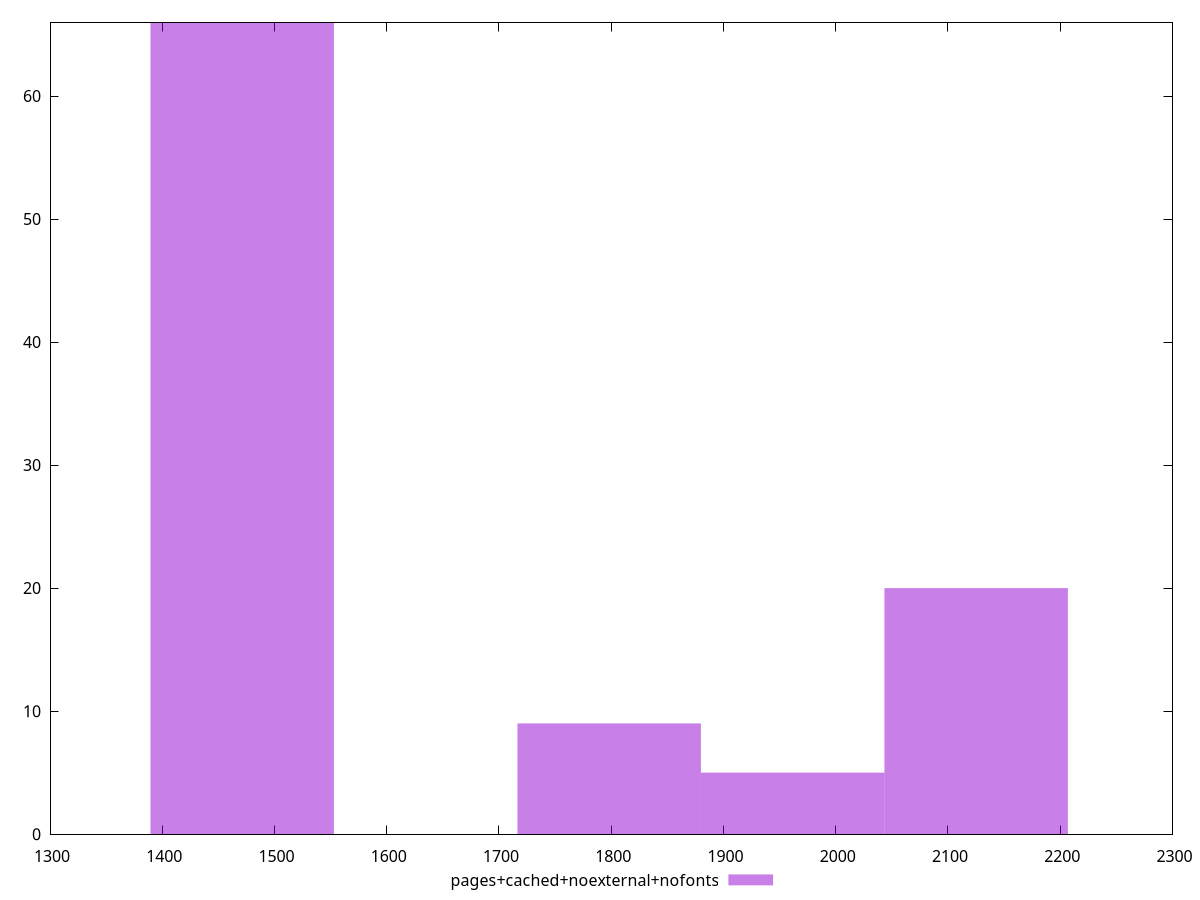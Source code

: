 $_pagesCachedNoexternalNofonts <<EOF
1471.2175049007215 66
1798.154728211993 9
1961.6233398676286 5
2125.0919515232645 20
EOF
set key outside below
set terminal pngcairo
set output "report_00006_2020-11-02T20-21-41.718Z/first-contentful-paint/pages+cached+noexternal+nofonts//raw_hist.png"
set yrange [0:66]
set boxwidth 163.46861165563573
set style fill transparent solid 0.5 noborder
plot $_pagesCachedNoexternalNofonts title "pages+cached+noexternal+nofonts" with boxes ,